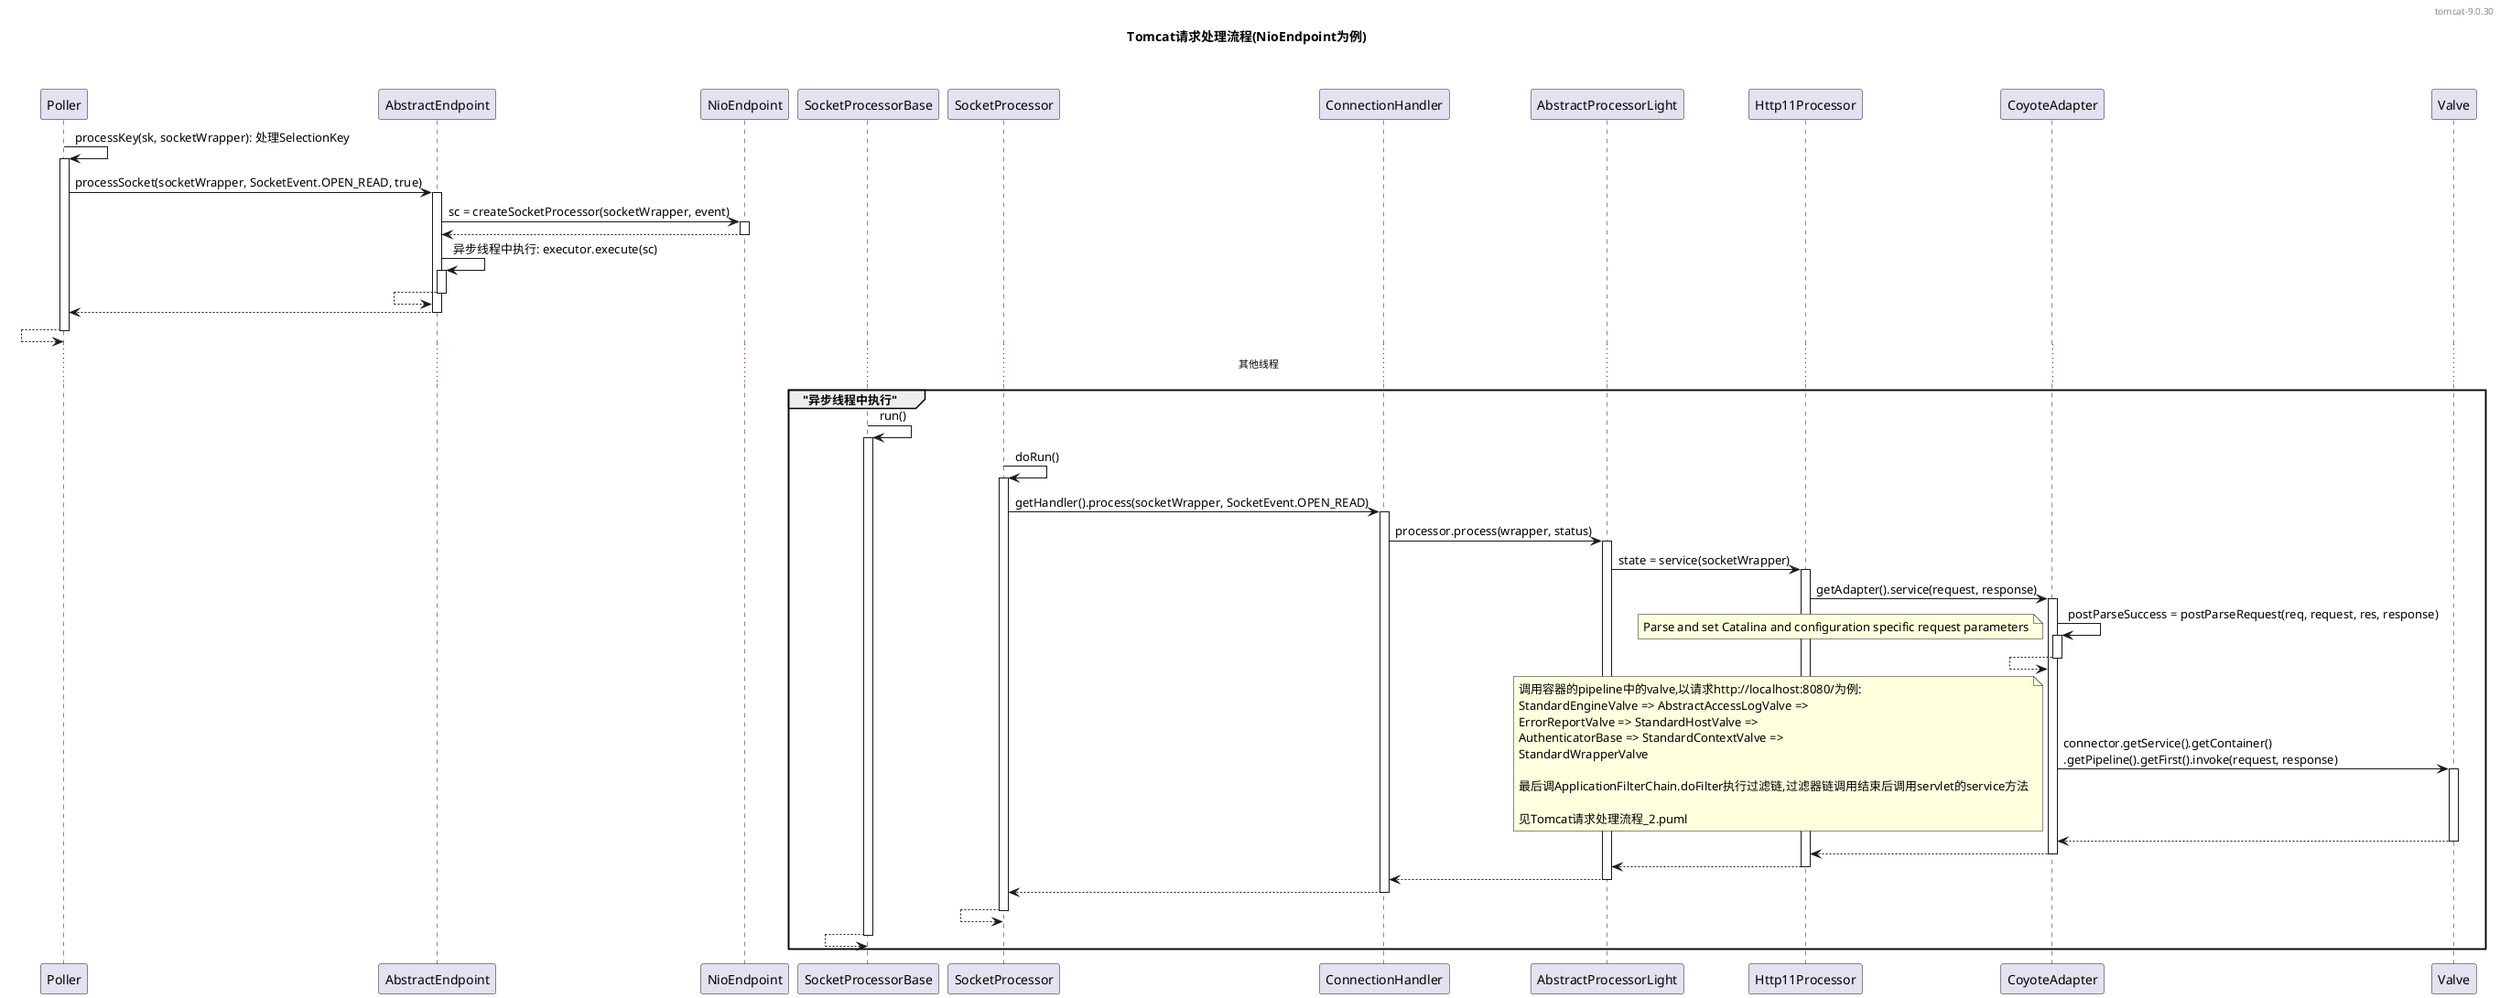 @startuml

header tomcat-9.0.30

title Tomcat请求处理流程(NioEndpoint为例)\n\n

Poller -> Poller++: processKey(sk, socketWrapper): 处理SelectionKey
    Poller -> AbstractEndpoint++: processSocket(socketWrapper, SocketEvent.OPEN_READ, true)
        AbstractEndpoint -> NioEndpoint++: sc = createSocketProcessor(socketWrapper, event)
        AbstractEndpoint <-- NioEndpoint--

        AbstractEndpoint -> AbstractEndpoint++: 异步线程中执行: executor.execute(sc)
        AbstractEndpoint <-- AbstractEndpoint--
    Poller <-- AbstractEndpoint--
Poller <-- Poller--

...其他线程...
group "异步线程中执行"
SocketProcessorBase -> SocketProcessorBase++: run()
    SocketProcessor -> SocketProcessor++: doRun()
        SocketProcessor -> ConnectionHandler++: getHandler().process(socketWrapper, SocketEvent.OPEN_READ)
            ConnectionHandler ->  AbstractProcessorLight++: processor.process(wrapper, status)
                AbstractProcessorLight ->  Http11Processor++: state = service(socketWrapper)
                    Http11Processor ->  CoyoteAdapter++: getAdapter().service(request, response)
                        CoyoteAdapter ->  CoyoteAdapter++: postParseSuccess = postParseRequest(req, request, res, response)
                        note left
                        Parse and set Catalina and configuration specific request parameters
                        end note
                        CoyoteAdapter <-- CoyoteAdapter--

                        CoyoteAdapter -> Valve++: connector.getService().getContainer()\n.getPipeline().getFirst().invoke(request, response)
                        note left
                        调用容器的pipeline中的valve,以请求http://localhost:8080/为例:
                        StandardEngineValve => AbstractAccessLogValve =>
                        ErrorReportValve => StandardHostValve =>
                        AuthenticatorBase => StandardContextValve =>
                        StandardWrapperValve

                        最后调ApplicationFilterChain.doFilter执行过滤链,过滤器链调用结束后调用servlet的service方法

                        见Tomcat请求处理流程_2.puml
                        end note
                        CoyoteAdapter <-- Valve--
                    Http11Processor <-- CoyoteAdapter--
                AbstractProcessorLight <-- Http11Processor--
            ConnectionHandler <-- AbstractProcessorLight--
        SocketProcessor <-- ConnectionHandler--
    SocketProcessor <-- SocketProcessor--
SocketProcessorBase <-- SocketProcessorBase--

end group

@enduml